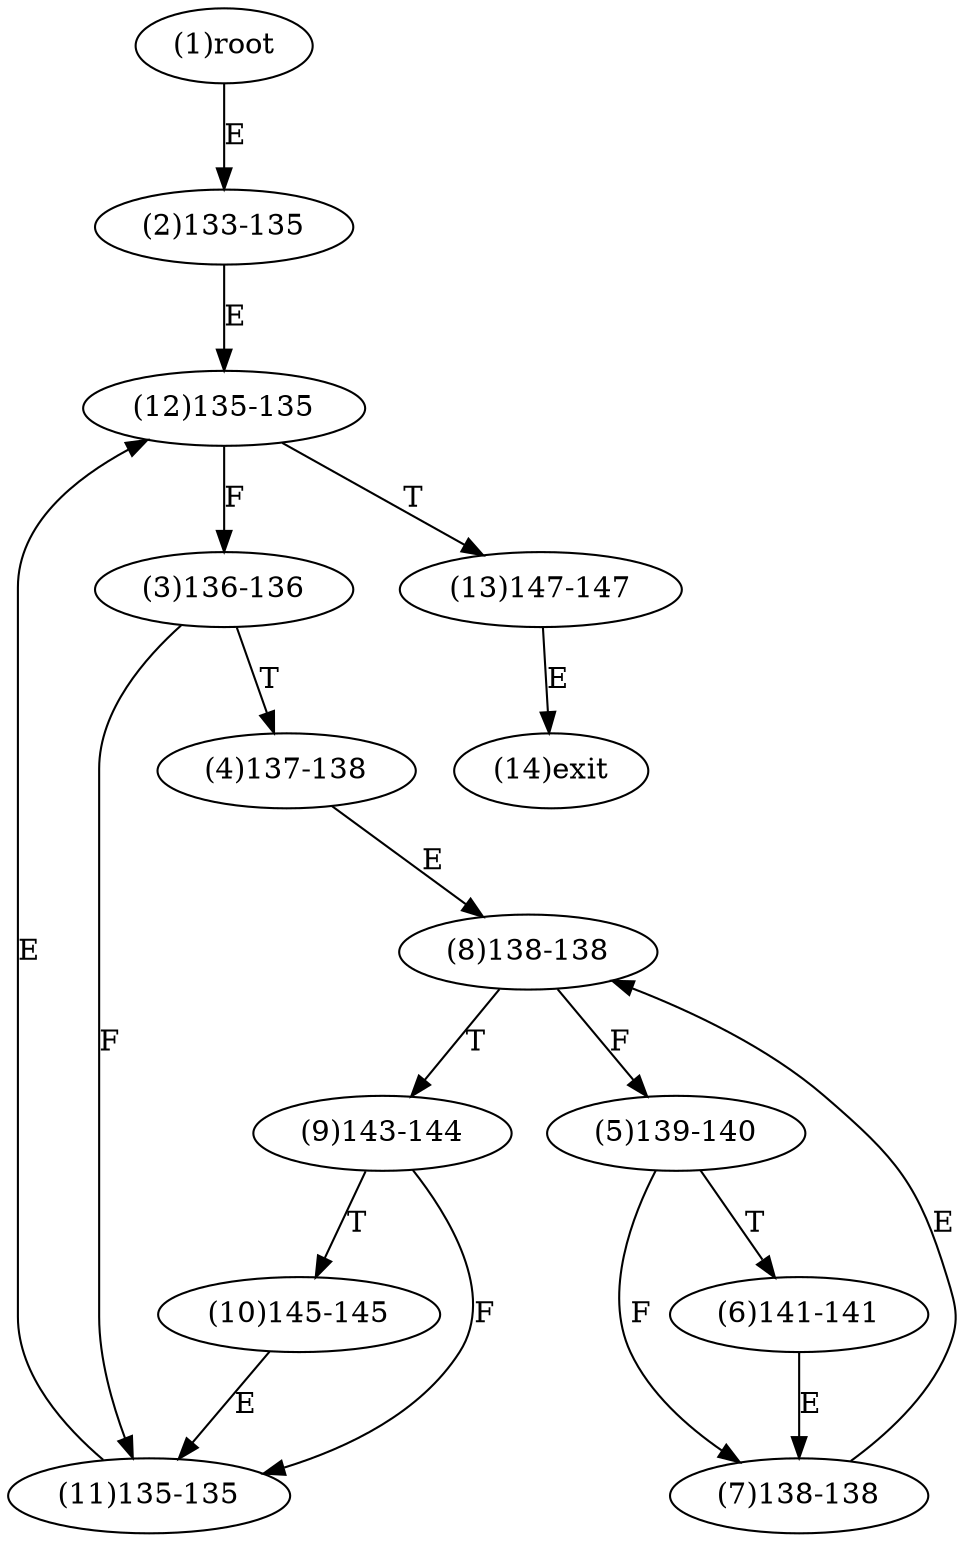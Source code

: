 digraph "" { 
1[ label="(1)root"];
2[ label="(2)133-135"];
3[ label="(3)136-136"];
4[ label="(4)137-138"];
5[ label="(5)139-140"];
6[ label="(6)141-141"];
7[ label="(7)138-138"];
8[ label="(8)138-138"];
9[ label="(9)143-144"];
10[ label="(10)145-145"];
11[ label="(11)135-135"];
12[ label="(12)135-135"];
13[ label="(13)147-147"];
14[ label="(14)exit"];
1->2[ label="E"];
2->12[ label="E"];
3->11[ label="F"];
3->4[ label="T"];
4->8[ label="E"];
5->7[ label="F"];
5->6[ label="T"];
6->7[ label="E"];
7->8[ label="E"];
8->5[ label="F"];
8->9[ label="T"];
9->11[ label="F"];
9->10[ label="T"];
10->11[ label="E"];
11->12[ label="E"];
12->3[ label="F"];
12->13[ label="T"];
13->14[ label="E"];
}